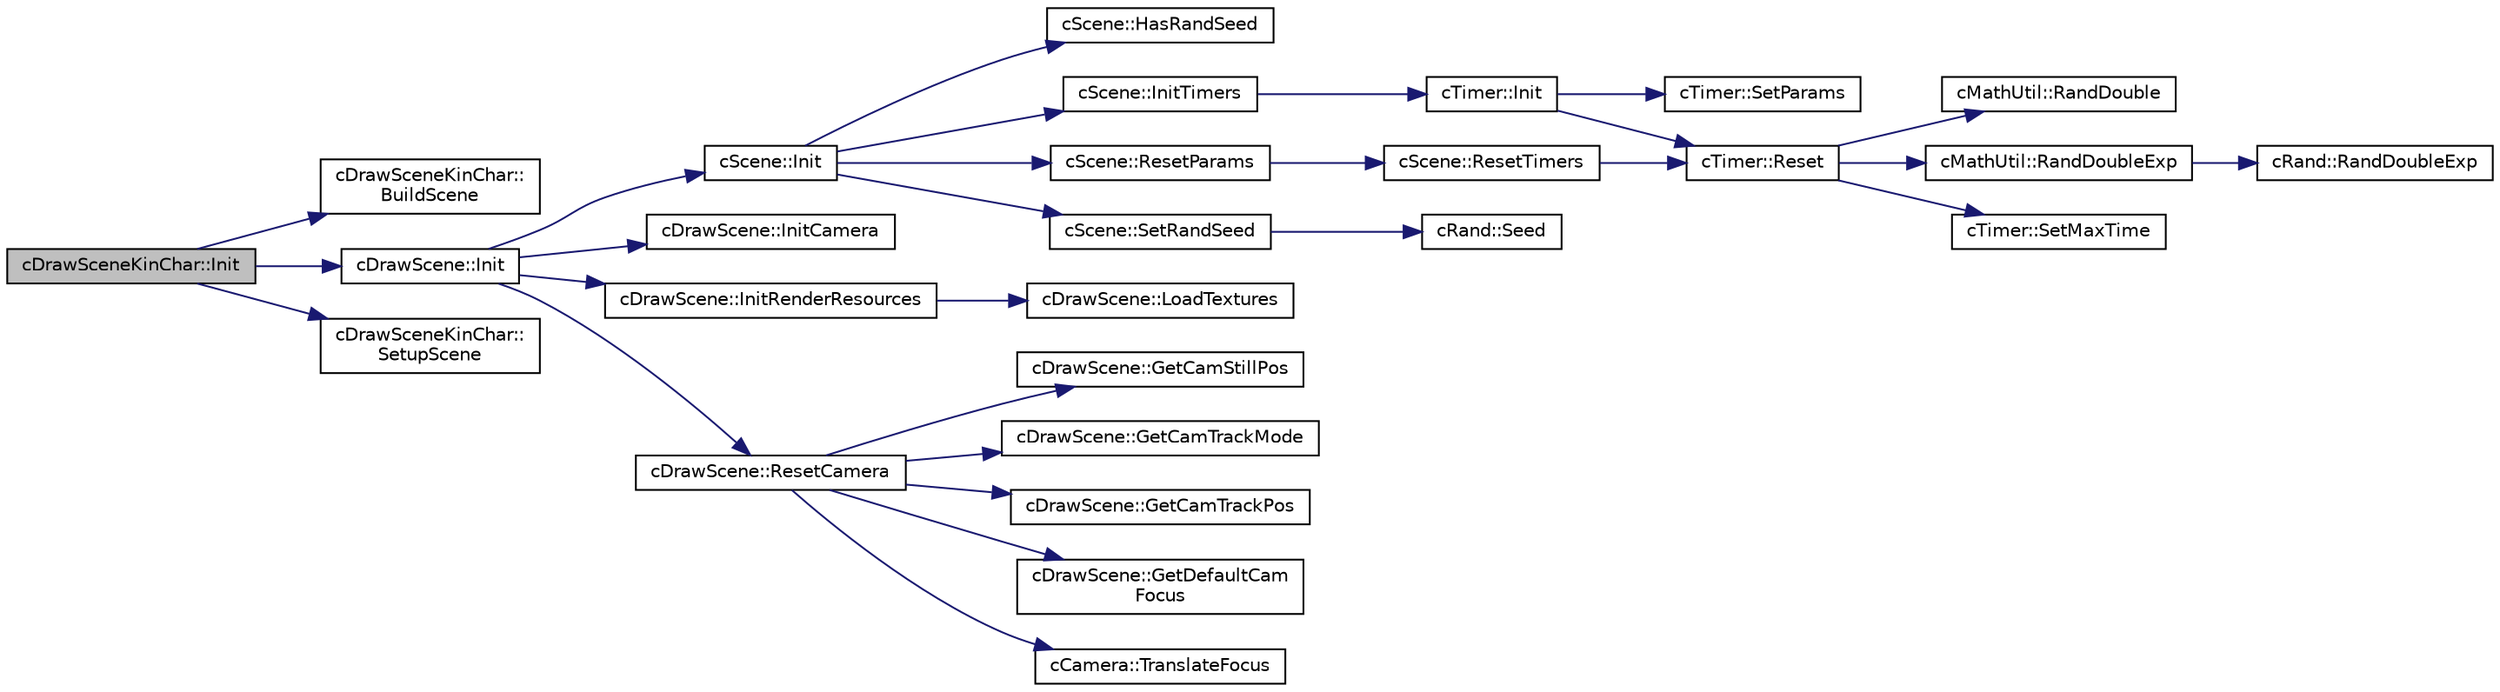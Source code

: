 digraph "cDrawSceneKinChar::Init"
{
 // LATEX_PDF_SIZE
  edge [fontname="Helvetica",fontsize="10",labelfontname="Helvetica",labelfontsize="10"];
  node [fontname="Helvetica",fontsize="10",shape=record];
  rankdir="LR";
  Node1 [label="cDrawSceneKinChar::Init",height=0.2,width=0.4,color="black", fillcolor="grey75", style="filled", fontcolor="black",tooltip=" "];
  Node1 -> Node2 [color="midnightblue",fontsize="10",style="solid",fontname="Helvetica"];
  Node2 [label="cDrawSceneKinChar::\lBuildScene",height=0.2,width=0.4,color="black", fillcolor="white", style="filled",URL="$classc_draw_scene_kin_char.html#adc50246ad6946b4eb76a0c94ea70553e",tooltip=" "];
  Node1 -> Node3 [color="midnightblue",fontsize="10",style="solid",fontname="Helvetica"];
  Node3 [label="cDrawScene::Init",height=0.2,width=0.4,color="black", fillcolor="white", style="filled",URL="$classc_draw_scene.html#af961ad5f820420edffd46780c007be68",tooltip=" "];
  Node3 -> Node4 [color="midnightblue",fontsize="10",style="solid",fontname="Helvetica"];
  Node4 [label="cScene::Init",height=0.2,width=0.4,color="black", fillcolor="white", style="filled",URL="$classc_scene.html#a8d59ee636f3e14388f8010fc4959a1db",tooltip=" "];
  Node4 -> Node5 [color="midnightblue",fontsize="10",style="solid",fontname="Helvetica"];
  Node5 [label="cScene::HasRandSeed",height=0.2,width=0.4,color="black", fillcolor="white", style="filled",URL="$classc_scene.html#a831a7df291e4568bce8128c05338aa04",tooltip=" "];
  Node4 -> Node6 [color="midnightblue",fontsize="10",style="solid",fontname="Helvetica"];
  Node6 [label="cScene::InitTimers",height=0.2,width=0.4,color="black", fillcolor="white", style="filled",URL="$classc_scene.html#a28cf2507e26a884ec13ae918128d448b",tooltip=" "];
  Node6 -> Node7 [color="midnightblue",fontsize="10",style="solid",fontname="Helvetica"];
  Node7 [label="cTimer::Init",height=0.2,width=0.4,color="black", fillcolor="white", style="filled",URL="$classc_timer.html#ab5f384b3d3bf9bdea54db1e4529afa1e",tooltip=" "];
  Node7 -> Node8 [color="midnightblue",fontsize="10",style="solid",fontname="Helvetica"];
  Node8 [label="cTimer::Reset",height=0.2,width=0.4,color="black", fillcolor="white", style="filled",URL="$classc_timer.html#ad1099bd7febb32a85da1273881d2326d",tooltip=" "];
  Node8 -> Node9 [color="midnightblue",fontsize="10",style="solid",fontname="Helvetica"];
  Node9 [label="cMathUtil::RandDouble",height=0.2,width=0.4,color="black", fillcolor="white", style="filled",URL="$classc_math_util.html#a8f3607d8952c00d36141494961f8691e",tooltip=" "];
  Node8 -> Node10 [color="midnightblue",fontsize="10",style="solid",fontname="Helvetica"];
  Node10 [label="cMathUtil::RandDoubleExp",height=0.2,width=0.4,color="black", fillcolor="white", style="filled",URL="$classc_math_util.html#a0750363044514fd5f6951c05f533067b",tooltip=" "];
  Node10 -> Node11 [color="midnightblue",fontsize="10",style="solid",fontname="Helvetica"];
  Node11 [label="cRand::RandDoubleExp",height=0.2,width=0.4,color="black", fillcolor="white", style="filled",URL="$classc_rand.html#a22bfd19e9f9233e08955c9e2ab47ba38",tooltip=" "];
  Node8 -> Node12 [color="midnightblue",fontsize="10",style="solid",fontname="Helvetica"];
  Node12 [label="cTimer::SetMaxTime",height=0.2,width=0.4,color="black", fillcolor="white", style="filled",URL="$classc_timer.html#a809813de40643bdcd8eeb5b4166934f0",tooltip=" "];
  Node7 -> Node13 [color="midnightblue",fontsize="10",style="solid",fontname="Helvetica"];
  Node13 [label="cTimer::SetParams",height=0.2,width=0.4,color="black", fillcolor="white", style="filled",URL="$classc_timer.html#a081062202800129e518bc8bef1a9dee2",tooltip=" "];
  Node4 -> Node14 [color="midnightblue",fontsize="10",style="solid",fontname="Helvetica"];
  Node14 [label="cScene::ResetParams",height=0.2,width=0.4,color="black", fillcolor="white", style="filled",URL="$classc_scene.html#a415e870aeb165035c4e226807d2ad5a4",tooltip=" "];
  Node14 -> Node15 [color="midnightblue",fontsize="10",style="solid",fontname="Helvetica"];
  Node15 [label="cScene::ResetTimers",height=0.2,width=0.4,color="black", fillcolor="white", style="filled",URL="$classc_scene.html#ad3519d6ec80933c165a3eeaec926a117",tooltip=" "];
  Node15 -> Node8 [color="midnightblue",fontsize="10",style="solid",fontname="Helvetica"];
  Node4 -> Node16 [color="midnightblue",fontsize="10",style="solid",fontname="Helvetica"];
  Node16 [label="cScene::SetRandSeed",height=0.2,width=0.4,color="black", fillcolor="white", style="filled",URL="$classc_scene.html#a40d4f0a32e59b78760d761850a2e9d46",tooltip=" "];
  Node16 -> Node17 [color="midnightblue",fontsize="10",style="solid",fontname="Helvetica"];
  Node17 [label="cRand::Seed",height=0.2,width=0.4,color="black", fillcolor="white", style="filled",URL="$classc_rand.html#af63e3f8fcdc4796655dc6780b5a90b85",tooltip=" "];
  Node3 -> Node18 [color="midnightblue",fontsize="10",style="solid",fontname="Helvetica"];
  Node18 [label="cDrawScene::InitCamera",height=0.2,width=0.4,color="black", fillcolor="white", style="filled",URL="$classc_draw_scene.html#a7befb3da4de66a29ca6f332c587c5592",tooltip=" "];
  Node3 -> Node19 [color="midnightblue",fontsize="10",style="solid",fontname="Helvetica"];
  Node19 [label="cDrawScene::InitRenderResources",height=0.2,width=0.4,color="black", fillcolor="white", style="filled",URL="$classc_draw_scene.html#af8178691411545bebf76284f92e0793f",tooltip=" "];
  Node19 -> Node20 [color="midnightblue",fontsize="10",style="solid",fontname="Helvetica"];
  Node20 [label="cDrawScene::LoadTextures",height=0.2,width=0.4,color="black", fillcolor="white", style="filled",URL="$classc_draw_scene.html#a53fd3c851d36ebc2f8fc4a4b7c0df3d8",tooltip=" "];
  Node3 -> Node21 [color="midnightblue",fontsize="10",style="solid",fontname="Helvetica"];
  Node21 [label="cDrawScene::ResetCamera",height=0.2,width=0.4,color="black", fillcolor="white", style="filled",URL="$classc_draw_scene.html#a26dea7e7570b64323d9fefa057cd6d62",tooltip=" "];
  Node21 -> Node22 [color="midnightblue",fontsize="10",style="solid",fontname="Helvetica"];
  Node22 [label="cDrawScene::GetCamStillPos",height=0.2,width=0.4,color="black", fillcolor="white", style="filled",URL="$classc_draw_scene.html#a6d98371b40e4f0170e2914bdcbacf627",tooltip=" "];
  Node21 -> Node23 [color="midnightblue",fontsize="10",style="solid",fontname="Helvetica"];
  Node23 [label="cDrawScene::GetCamTrackMode",height=0.2,width=0.4,color="black", fillcolor="white", style="filled",URL="$classc_draw_scene.html#a8156f751ddadb5670a15381a955b3e88",tooltip=" "];
  Node21 -> Node24 [color="midnightblue",fontsize="10",style="solid",fontname="Helvetica"];
  Node24 [label="cDrawScene::GetCamTrackPos",height=0.2,width=0.4,color="black", fillcolor="white", style="filled",URL="$classc_draw_scene.html#a7055709925cf61e5177ba09e9a4cc235",tooltip=" "];
  Node21 -> Node25 [color="midnightblue",fontsize="10",style="solid",fontname="Helvetica"];
  Node25 [label="cDrawScene::GetDefaultCam\lFocus",height=0.2,width=0.4,color="black", fillcolor="white", style="filled",URL="$classc_draw_scene.html#a3a7f5564e881857d0bba439541e511d1",tooltip=" "];
  Node21 -> Node26 [color="midnightblue",fontsize="10",style="solid",fontname="Helvetica"];
  Node26 [label="cCamera::TranslateFocus",height=0.2,width=0.4,color="black", fillcolor="white", style="filled",URL="$classc_camera.html#ab6d3e9004d131648eae02c7fcfb09ca0",tooltip=" "];
  Node1 -> Node27 [color="midnightblue",fontsize="10",style="solid",fontname="Helvetica"];
  Node27 [label="cDrawSceneKinChar::\lSetupScene",height=0.2,width=0.4,color="black", fillcolor="white", style="filled",URL="$classc_draw_scene_kin_char.html#aabf59dfee6dbc839b69f8e4e95e65a99",tooltip=" "];
}
